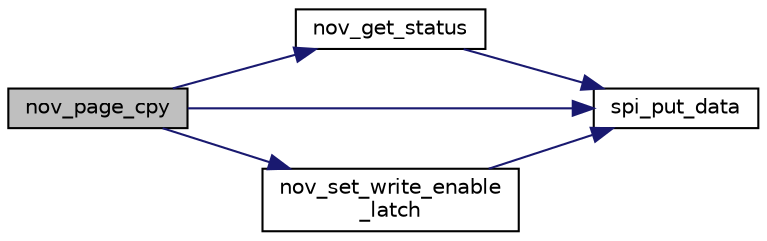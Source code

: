 digraph "nov_page_cpy"
{
 // INTERACTIVE_SVG=YES
  edge [fontname="Helvetica",fontsize="10",labelfontname="Helvetica",labelfontsize="10"];
  node [fontname="Helvetica",fontsize="10",shape=record];
  rankdir="LR";
  Node1 [label="nov_page_cpy",height=0.2,width=0.4,color="black", fillcolor="grey75", style="filled", fontcolor="black"];
  Node1 -> Node2 [color="midnightblue",fontsize="10",style="solid",fontname="Helvetica"];
  Node2 [label="nov_get_status",height=0.2,width=0.4,color="black", fillcolor="white", style="filled",URL="$d1/dea/a00054.html#af9ccbc198ed63feb4fd6c18dd934590d",tooltip="reads status register from EEPROM. "];
  Node2 -> Node3 [color="midnightblue",fontsize="10",style="solid",fontname="Helvetica"];
  Node3 [label="spi_put_data",height=0.2,width=0.4,color="black", fillcolor="white", style="filled",URL="$de/d5e/a00007.html#a19e2dff580e4d1b2198fa9108fca81ac",tooltip="send one byte of data and receive one back at the same time "];
  Node1 -> Node4 [color="midnightblue",fontsize="10",style="solid",fontname="Helvetica"];
  Node4 [label="nov_set_write_enable\l_latch",height=0.2,width=0.4,color="black", fillcolor="white", style="filled",URL="$d1/dea/a00054.html#a7b698f4b0088c4e28951c2204b7b821e",tooltip="set or reset write enable latch, the proceedure is drived from the information provided in microchip ..."];
  Node4 -> Node3 [color="midnightblue",fontsize="10",style="solid",fontname="Helvetica"];
  Node1 -> Node3 [color="midnightblue",fontsize="10",style="solid",fontname="Helvetica"];
}
